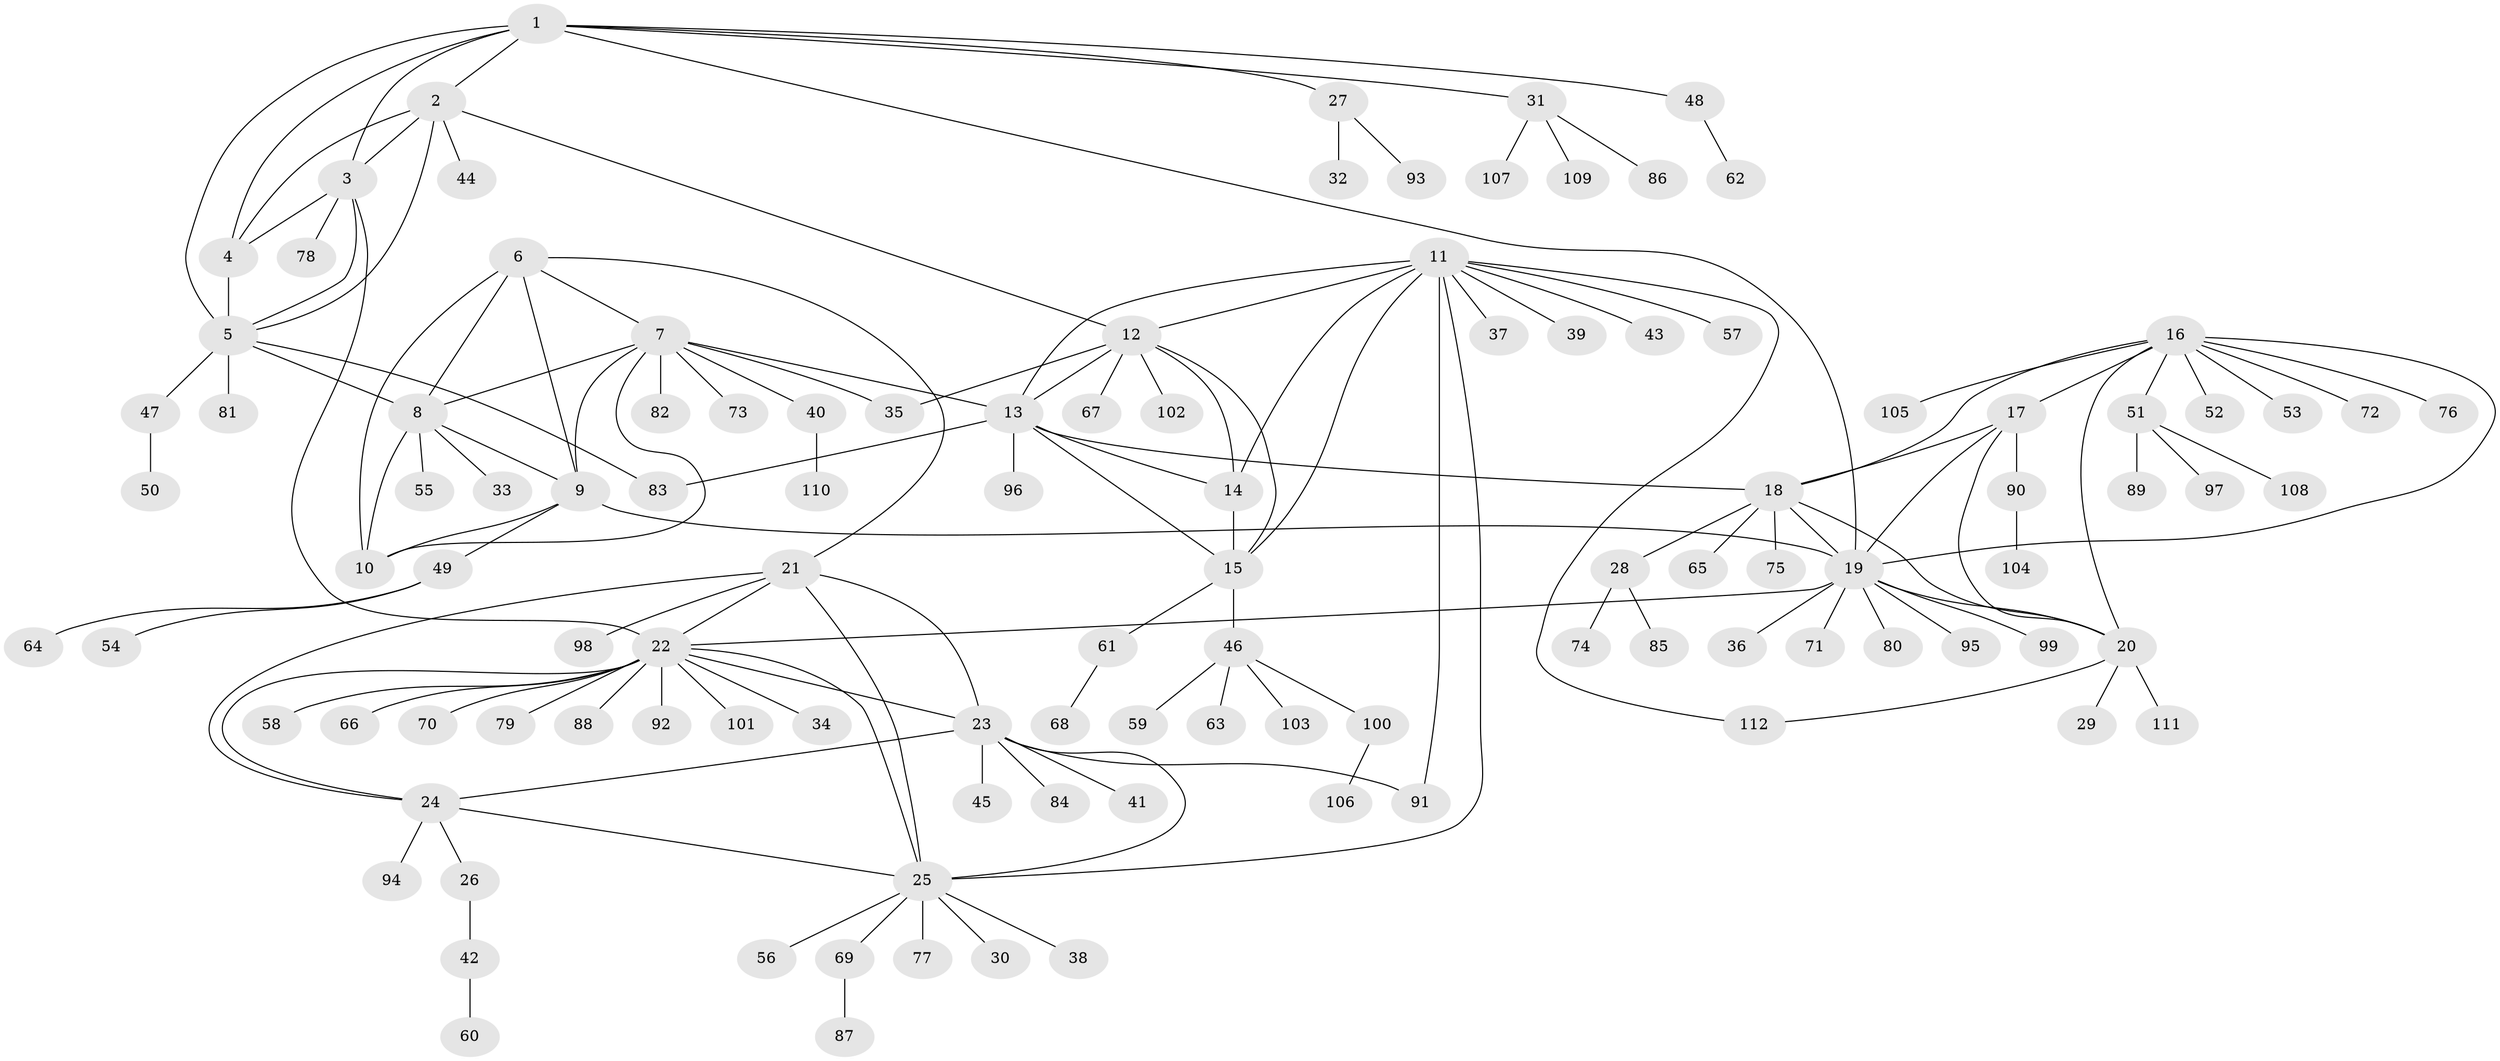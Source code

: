 // Generated by graph-tools (version 1.1) at 2025/16/03/09/25 04:16:05]
// undirected, 112 vertices, 151 edges
graph export_dot {
graph [start="1"]
  node [color=gray90,style=filled];
  1;
  2;
  3;
  4;
  5;
  6;
  7;
  8;
  9;
  10;
  11;
  12;
  13;
  14;
  15;
  16;
  17;
  18;
  19;
  20;
  21;
  22;
  23;
  24;
  25;
  26;
  27;
  28;
  29;
  30;
  31;
  32;
  33;
  34;
  35;
  36;
  37;
  38;
  39;
  40;
  41;
  42;
  43;
  44;
  45;
  46;
  47;
  48;
  49;
  50;
  51;
  52;
  53;
  54;
  55;
  56;
  57;
  58;
  59;
  60;
  61;
  62;
  63;
  64;
  65;
  66;
  67;
  68;
  69;
  70;
  71;
  72;
  73;
  74;
  75;
  76;
  77;
  78;
  79;
  80;
  81;
  82;
  83;
  84;
  85;
  86;
  87;
  88;
  89;
  90;
  91;
  92;
  93;
  94;
  95;
  96;
  97;
  98;
  99;
  100;
  101;
  102;
  103;
  104;
  105;
  106;
  107;
  108;
  109;
  110;
  111;
  112;
  1 -- 2;
  1 -- 3;
  1 -- 4;
  1 -- 5;
  1 -- 19;
  1 -- 27;
  1 -- 31;
  1 -- 48;
  2 -- 3;
  2 -- 4;
  2 -- 5;
  2 -- 12;
  2 -- 44;
  3 -- 4;
  3 -- 5;
  3 -- 22;
  3 -- 78;
  4 -- 5;
  5 -- 8;
  5 -- 47;
  5 -- 81;
  5 -- 83;
  6 -- 7;
  6 -- 8;
  6 -- 9;
  6 -- 10;
  6 -- 21;
  7 -- 8;
  7 -- 9;
  7 -- 10;
  7 -- 13;
  7 -- 35;
  7 -- 40;
  7 -- 73;
  7 -- 82;
  8 -- 9;
  8 -- 10;
  8 -- 33;
  8 -- 55;
  9 -- 10;
  9 -- 19;
  9 -- 49;
  11 -- 12;
  11 -- 13;
  11 -- 14;
  11 -- 15;
  11 -- 25;
  11 -- 37;
  11 -- 39;
  11 -- 43;
  11 -- 57;
  11 -- 91;
  11 -- 112;
  12 -- 13;
  12 -- 14;
  12 -- 15;
  12 -- 35;
  12 -- 67;
  12 -- 102;
  13 -- 14;
  13 -- 15;
  13 -- 18;
  13 -- 83;
  13 -- 96;
  14 -- 15;
  15 -- 46;
  15 -- 61;
  16 -- 17;
  16 -- 18;
  16 -- 19;
  16 -- 20;
  16 -- 51;
  16 -- 52;
  16 -- 53;
  16 -- 72;
  16 -- 76;
  16 -- 105;
  17 -- 18;
  17 -- 19;
  17 -- 20;
  17 -- 90;
  18 -- 19;
  18 -- 20;
  18 -- 28;
  18 -- 65;
  18 -- 75;
  19 -- 20;
  19 -- 22;
  19 -- 36;
  19 -- 71;
  19 -- 80;
  19 -- 95;
  19 -- 99;
  20 -- 29;
  20 -- 111;
  20 -- 112;
  21 -- 22;
  21 -- 23;
  21 -- 24;
  21 -- 25;
  21 -- 98;
  22 -- 23;
  22 -- 24;
  22 -- 25;
  22 -- 34;
  22 -- 58;
  22 -- 66;
  22 -- 70;
  22 -- 79;
  22 -- 88;
  22 -- 92;
  22 -- 101;
  23 -- 24;
  23 -- 25;
  23 -- 41;
  23 -- 45;
  23 -- 84;
  23 -- 91;
  24 -- 25;
  24 -- 26;
  24 -- 94;
  25 -- 30;
  25 -- 38;
  25 -- 56;
  25 -- 69;
  25 -- 77;
  26 -- 42;
  27 -- 32;
  27 -- 93;
  28 -- 74;
  28 -- 85;
  31 -- 86;
  31 -- 107;
  31 -- 109;
  40 -- 110;
  42 -- 60;
  46 -- 59;
  46 -- 63;
  46 -- 100;
  46 -- 103;
  47 -- 50;
  48 -- 62;
  49 -- 54;
  49 -- 64;
  51 -- 89;
  51 -- 97;
  51 -- 108;
  61 -- 68;
  69 -- 87;
  90 -- 104;
  100 -- 106;
}
